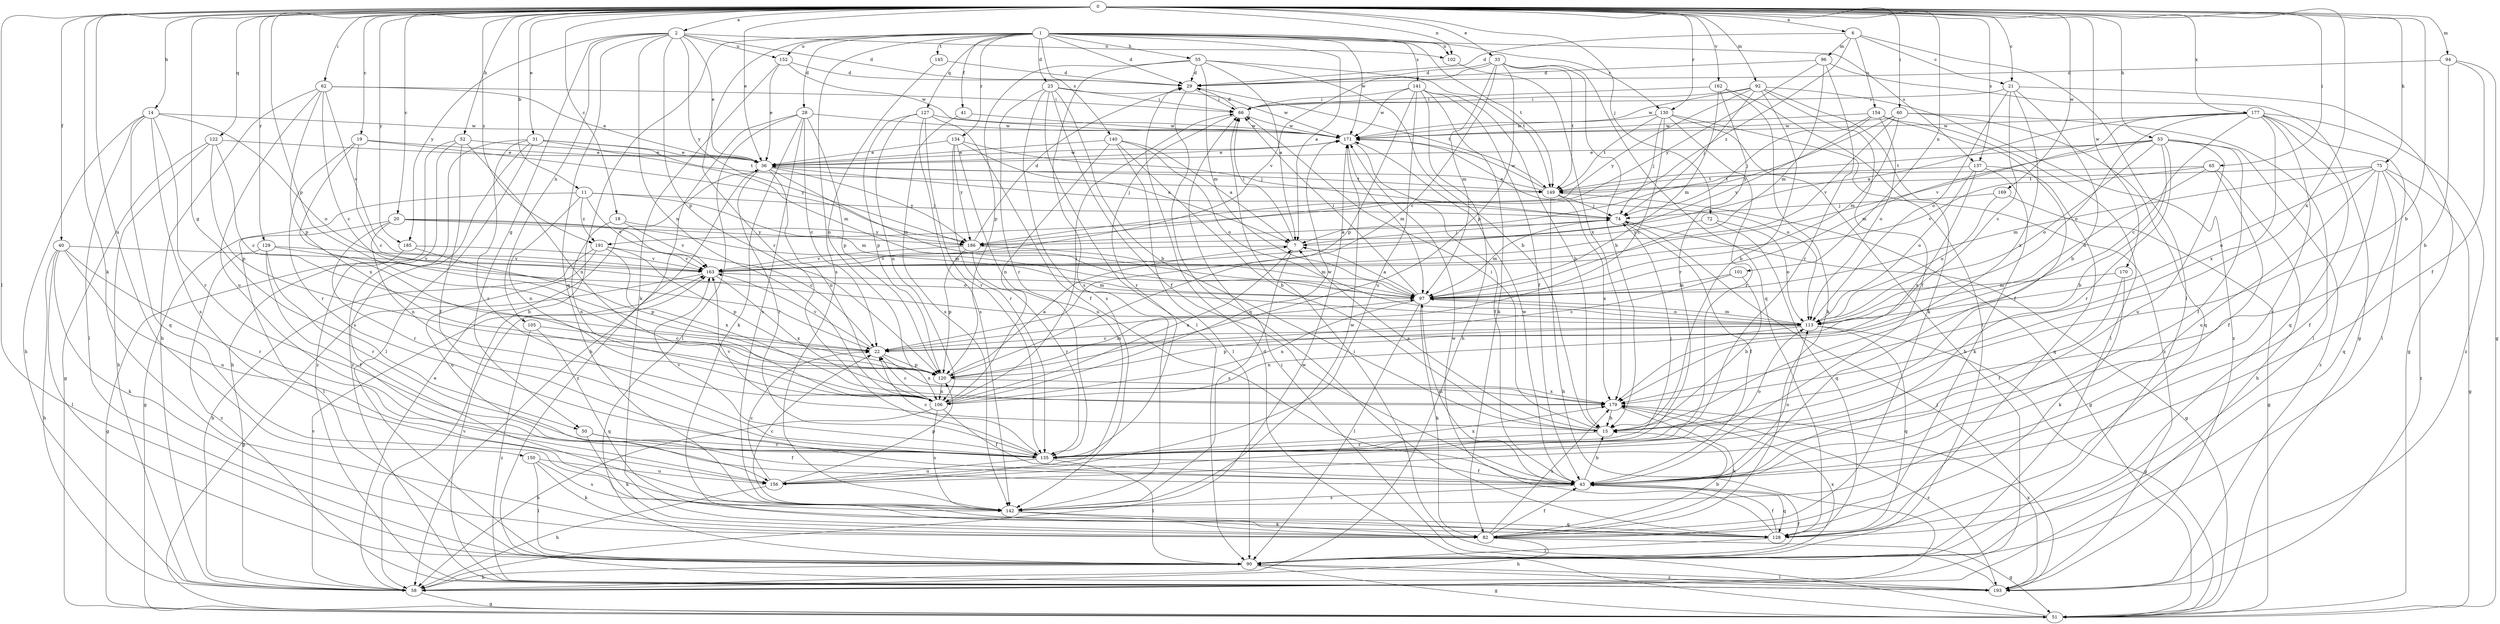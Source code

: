 strict digraph  {
0;
1;
2;
6;
7;
11;
14;
15;
18;
19;
20;
21;
22;
23;
28;
29;
31;
33;
36;
40;
41;
43;
50;
51;
52;
53;
55;
58;
60;
62;
65;
66;
72;
74;
75;
82;
90;
92;
94;
96;
97;
101;
102;
105;
106;
113;
120;
122;
127;
128;
129;
130;
134;
135;
137;
140;
141;
142;
145;
149;
150;
152;
154;
156;
162;
163;
169;
170;
171;
177;
179;
185;
186;
191;
193;
0 -> 2  [label=a];
0 -> 6  [label=a];
0 -> 11  [label=b];
0 -> 14  [label=b];
0 -> 15  [label=b];
0 -> 18  [label=c];
0 -> 19  [label=c];
0 -> 20  [label=c];
0 -> 21  [label=c];
0 -> 31  [label=e];
0 -> 33  [label=e];
0 -> 36  [label=e];
0 -> 40  [label=f];
0 -> 50  [label=g];
0 -> 52  [label=h];
0 -> 53  [label=h];
0 -> 60  [label=i];
0 -> 62  [label=i];
0 -> 65  [label=i];
0 -> 72  [label=j];
0 -> 75  [label=k];
0 -> 82  [label=k];
0 -> 90  [label=l];
0 -> 92  [label=m];
0 -> 94  [label=m];
0 -> 101  [label=n];
0 -> 102  [label=n];
0 -> 120  [label=p];
0 -> 122  [label=q];
0 -> 129  [label=r];
0 -> 130  [label=r];
0 -> 137  [label=s];
0 -> 150  [label=u];
0 -> 162  [label=v];
0 -> 169  [label=w];
0 -> 170  [label=w];
0 -> 177  [label=x];
0 -> 179  [label=x];
0 -> 185  [label=y];
0 -> 191  [label=z];
1 -> 7  [label=a];
1 -> 23  [label=d];
1 -> 28  [label=d];
1 -> 29  [label=d];
1 -> 41  [label=f];
1 -> 55  [label=h];
1 -> 58  [label=h];
1 -> 102  [label=n];
1 -> 127  [label=q];
1 -> 130  [label=r];
1 -> 134  [label=r];
1 -> 135  [label=r];
1 -> 137  [label=s];
1 -> 140  [label=s];
1 -> 141  [label=s];
1 -> 142  [label=s];
1 -> 145  [label=t];
1 -> 149  [label=t];
1 -> 152  [label=u];
1 -> 171  [label=w];
2 -> 29  [label=d];
2 -> 36  [label=e];
2 -> 50  [label=g];
2 -> 102  [label=n];
2 -> 105  [label=n];
2 -> 106  [label=n];
2 -> 120  [label=p];
2 -> 128  [label=q];
2 -> 152  [label=u];
2 -> 185  [label=y];
2 -> 186  [label=y];
6 -> 21  [label=c];
6 -> 29  [label=d];
6 -> 90  [label=l];
6 -> 96  [label=m];
6 -> 154  [label=u];
6 -> 191  [label=z];
7 -> 66  [label=i];
7 -> 74  [label=j];
7 -> 142  [label=s];
7 -> 163  [label=v];
11 -> 51  [label=g];
11 -> 74  [label=j];
11 -> 97  [label=m];
11 -> 106  [label=n];
11 -> 163  [label=v];
11 -> 191  [label=z];
14 -> 58  [label=h];
14 -> 90  [label=l];
14 -> 113  [label=o];
14 -> 128  [label=q];
14 -> 135  [label=r];
14 -> 142  [label=s];
14 -> 171  [label=w];
15 -> 7  [label=a];
15 -> 66  [label=i];
15 -> 135  [label=r];
15 -> 163  [label=v];
18 -> 106  [label=n];
18 -> 163  [label=v];
18 -> 186  [label=y];
19 -> 22  [label=c];
19 -> 36  [label=e];
19 -> 135  [label=r];
19 -> 179  [label=x];
19 -> 186  [label=y];
20 -> 22  [label=c];
20 -> 90  [label=l];
20 -> 97  [label=m];
20 -> 106  [label=n];
20 -> 135  [label=r];
20 -> 186  [label=y];
21 -> 15  [label=b];
21 -> 22  [label=c];
21 -> 51  [label=g];
21 -> 66  [label=i];
21 -> 113  [label=o];
21 -> 179  [label=x];
22 -> 120  [label=p];
22 -> 163  [label=v];
22 -> 179  [label=x];
23 -> 15  [label=b];
23 -> 43  [label=f];
23 -> 66  [label=i];
23 -> 90  [label=l];
23 -> 135  [label=r];
23 -> 142  [label=s];
23 -> 171  [label=w];
28 -> 22  [label=c];
28 -> 58  [label=h];
28 -> 82  [label=k];
28 -> 90  [label=l];
28 -> 120  [label=p];
28 -> 142  [label=s];
28 -> 171  [label=w];
29 -> 66  [label=i];
29 -> 128  [label=q];
29 -> 149  [label=t];
31 -> 36  [label=e];
31 -> 90  [label=l];
31 -> 97  [label=m];
31 -> 135  [label=r];
31 -> 142  [label=s];
31 -> 149  [label=t];
31 -> 193  [label=z];
33 -> 15  [label=b];
33 -> 22  [label=c];
33 -> 29  [label=d];
33 -> 97  [label=m];
33 -> 120  [label=p];
33 -> 128  [label=q];
33 -> 149  [label=t];
33 -> 163  [label=v];
36 -> 74  [label=j];
36 -> 97  [label=m];
36 -> 106  [label=n];
36 -> 135  [label=r];
36 -> 149  [label=t];
36 -> 171  [label=w];
36 -> 186  [label=y];
36 -> 193  [label=z];
40 -> 58  [label=h];
40 -> 82  [label=k];
40 -> 90  [label=l];
40 -> 135  [label=r];
40 -> 156  [label=u];
40 -> 163  [label=v];
41 -> 142  [label=s];
41 -> 171  [label=w];
43 -> 15  [label=b];
43 -> 97  [label=m];
43 -> 113  [label=o];
43 -> 128  [label=q];
43 -> 142  [label=s];
43 -> 171  [label=w];
50 -> 43  [label=f];
50 -> 82  [label=k];
50 -> 135  [label=r];
51 -> 29  [label=d];
51 -> 66  [label=i];
52 -> 36  [label=e];
52 -> 43  [label=f];
52 -> 58  [label=h];
52 -> 106  [label=n];
52 -> 193  [label=z];
53 -> 15  [label=b];
53 -> 36  [label=e];
53 -> 43  [label=f];
53 -> 97  [label=m];
53 -> 113  [label=o];
53 -> 135  [label=r];
53 -> 149  [label=t];
53 -> 156  [label=u];
53 -> 193  [label=z];
55 -> 7  [label=a];
55 -> 15  [label=b];
55 -> 29  [label=d];
55 -> 97  [label=m];
55 -> 120  [label=p];
55 -> 142  [label=s];
55 -> 149  [label=t];
58 -> 36  [label=e];
58 -> 51  [label=g];
58 -> 163  [label=v];
58 -> 171  [label=w];
60 -> 90  [label=l];
60 -> 97  [label=m];
60 -> 128  [label=q];
60 -> 163  [label=v];
60 -> 171  [label=w];
60 -> 186  [label=y];
62 -> 22  [label=c];
62 -> 36  [label=e];
62 -> 58  [label=h];
62 -> 66  [label=i];
62 -> 120  [label=p];
62 -> 156  [label=u];
62 -> 163  [label=v];
65 -> 43  [label=f];
65 -> 58  [label=h];
65 -> 113  [label=o];
65 -> 149  [label=t];
65 -> 163  [label=v];
66 -> 29  [label=d];
66 -> 135  [label=r];
66 -> 171  [label=w];
72 -> 113  [label=o];
72 -> 128  [label=q];
72 -> 186  [label=y];
74 -> 7  [label=a];
74 -> 43  [label=f];
74 -> 51  [label=g];
74 -> 97  [label=m];
75 -> 43  [label=f];
75 -> 51  [label=g];
75 -> 97  [label=m];
75 -> 113  [label=o];
75 -> 128  [label=q];
75 -> 149  [label=t];
75 -> 156  [label=u];
75 -> 193  [label=z];
82 -> 15  [label=b];
82 -> 43  [label=f];
82 -> 51  [label=g];
82 -> 58  [label=h];
82 -> 179  [label=x];
90 -> 43  [label=f];
90 -> 51  [label=g];
90 -> 58  [label=h];
90 -> 179  [label=x];
90 -> 193  [label=z];
92 -> 15  [label=b];
92 -> 43  [label=f];
92 -> 66  [label=i];
92 -> 74  [label=j];
92 -> 82  [label=k];
92 -> 171  [label=w];
92 -> 186  [label=y];
92 -> 193  [label=z];
94 -> 15  [label=b];
94 -> 29  [label=d];
94 -> 43  [label=f];
94 -> 51  [label=g];
96 -> 29  [label=d];
96 -> 51  [label=g];
96 -> 97  [label=m];
96 -> 135  [label=r];
96 -> 186  [label=y];
97 -> 7  [label=a];
97 -> 66  [label=i];
97 -> 82  [label=k];
97 -> 90  [label=l];
97 -> 106  [label=n];
97 -> 113  [label=o];
101 -> 15  [label=b];
101 -> 22  [label=c];
101 -> 97  [label=m];
102 -> 179  [label=x];
105 -> 22  [label=c];
105 -> 128  [label=q];
105 -> 193  [label=z];
106 -> 7  [label=a];
106 -> 22  [label=c];
106 -> 43  [label=f];
106 -> 58  [label=h];
106 -> 66  [label=i];
106 -> 142  [label=s];
106 -> 171  [label=w];
113 -> 22  [label=c];
113 -> 51  [label=g];
113 -> 97  [label=m];
113 -> 106  [label=n];
113 -> 120  [label=p];
113 -> 128  [label=q];
120 -> 7  [label=a];
120 -> 97  [label=m];
120 -> 106  [label=n];
120 -> 179  [label=x];
122 -> 22  [label=c];
122 -> 36  [label=e];
122 -> 51  [label=g];
122 -> 58  [label=h];
122 -> 120  [label=p];
127 -> 43  [label=f];
127 -> 106  [label=n];
127 -> 120  [label=p];
127 -> 135  [label=r];
127 -> 142  [label=s];
127 -> 171  [label=w];
128 -> 43  [label=f];
128 -> 90  [label=l];
128 -> 171  [label=w];
129 -> 43  [label=f];
129 -> 113  [label=o];
129 -> 135  [label=r];
129 -> 163  [label=v];
129 -> 193  [label=z];
130 -> 22  [label=c];
130 -> 58  [label=h];
130 -> 74  [label=j];
130 -> 135  [label=r];
130 -> 149  [label=t];
130 -> 171  [label=w];
130 -> 193  [label=z];
134 -> 7  [label=a];
134 -> 36  [label=e];
134 -> 74  [label=j];
134 -> 135  [label=r];
134 -> 156  [label=u];
134 -> 186  [label=y];
135 -> 22  [label=c];
135 -> 43  [label=f];
135 -> 74  [label=j];
135 -> 90  [label=l];
135 -> 113  [label=o];
135 -> 156  [label=u];
135 -> 163  [label=v];
135 -> 179  [label=x];
137 -> 82  [label=k];
137 -> 113  [label=o];
137 -> 128  [label=q];
137 -> 149  [label=t];
137 -> 179  [label=x];
140 -> 7  [label=a];
140 -> 15  [label=b];
140 -> 36  [label=e];
140 -> 90  [label=l];
140 -> 106  [label=n];
140 -> 113  [label=o];
141 -> 15  [label=b];
141 -> 43  [label=f];
141 -> 58  [label=h];
141 -> 66  [label=i];
141 -> 82  [label=k];
141 -> 120  [label=p];
141 -> 156  [label=u];
141 -> 171  [label=w];
142 -> 22  [label=c];
142 -> 82  [label=k];
142 -> 128  [label=q];
142 -> 171  [label=w];
145 -> 29  [label=d];
145 -> 106  [label=n];
149 -> 36  [label=e];
149 -> 51  [label=g];
149 -> 58  [label=h];
149 -> 74  [label=j];
149 -> 171  [label=w];
149 -> 179  [label=x];
150 -> 82  [label=k];
150 -> 90  [label=l];
150 -> 142  [label=s];
150 -> 156  [label=u];
152 -> 29  [label=d];
152 -> 36  [label=e];
152 -> 82  [label=k];
152 -> 171  [label=w];
154 -> 43  [label=f];
154 -> 74  [label=j];
154 -> 90  [label=l];
154 -> 113  [label=o];
154 -> 163  [label=v];
154 -> 171  [label=w];
156 -> 22  [label=c];
156 -> 58  [label=h];
156 -> 120  [label=p];
162 -> 66  [label=i];
162 -> 82  [label=k];
162 -> 90  [label=l];
162 -> 97  [label=m];
162 -> 135  [label=r];
163 -> 51  [label=g];
163 -> 97  [label=m];
163 -> 179  [label=x];
169 -> 51  [label=g];
169 -> 74  [label=j];
169 -> 113  [label=o];
170 -> 43  [label=f];
170 -> 82  [label=k];
170 -> 97  [label=m];
171 -> 36  [label=e];
171 -> 43  [label=f];
171 -> 97  [label=m];
171 -> 113  [label=o];
177 -> 7  [label=a];
177 -> 22  [label=c];
177 -> 90  [label=l];
177 -> 113  [label=o];
177 -> 128  [label=q];
177 -> 142  [label=s];
177 -> 163  [label=v];
177 -> 171  [label=w];
177 -> 179  [label=x];
177 -> 193  [label=z];
179 -> 15  [label=b];
179 -> 82  [label=k];
179 -> 193  [label=z];
185 -> 51  [label=g];
185 -> 120  [label=p];
185 -> 163  [label=v];
186 -> 29  [label=d];
186 -> 97  [label=m];
186 -> 120  [label=p];
186 -> 135  [label=r];
186 -> 163  [label=v];
191 -> 58  [label=h];
191 -> 120  [label=p];
191 -> 156  [label=u];
191 -> 163  [label=v];
191 -> 179  [label=x];
193 -> 66  [label=i];
193 -> 74  [label=j];
193 -> 90  [label=l];
193 -> 163  [label=v];
193 -> 179  [label=x];
}
